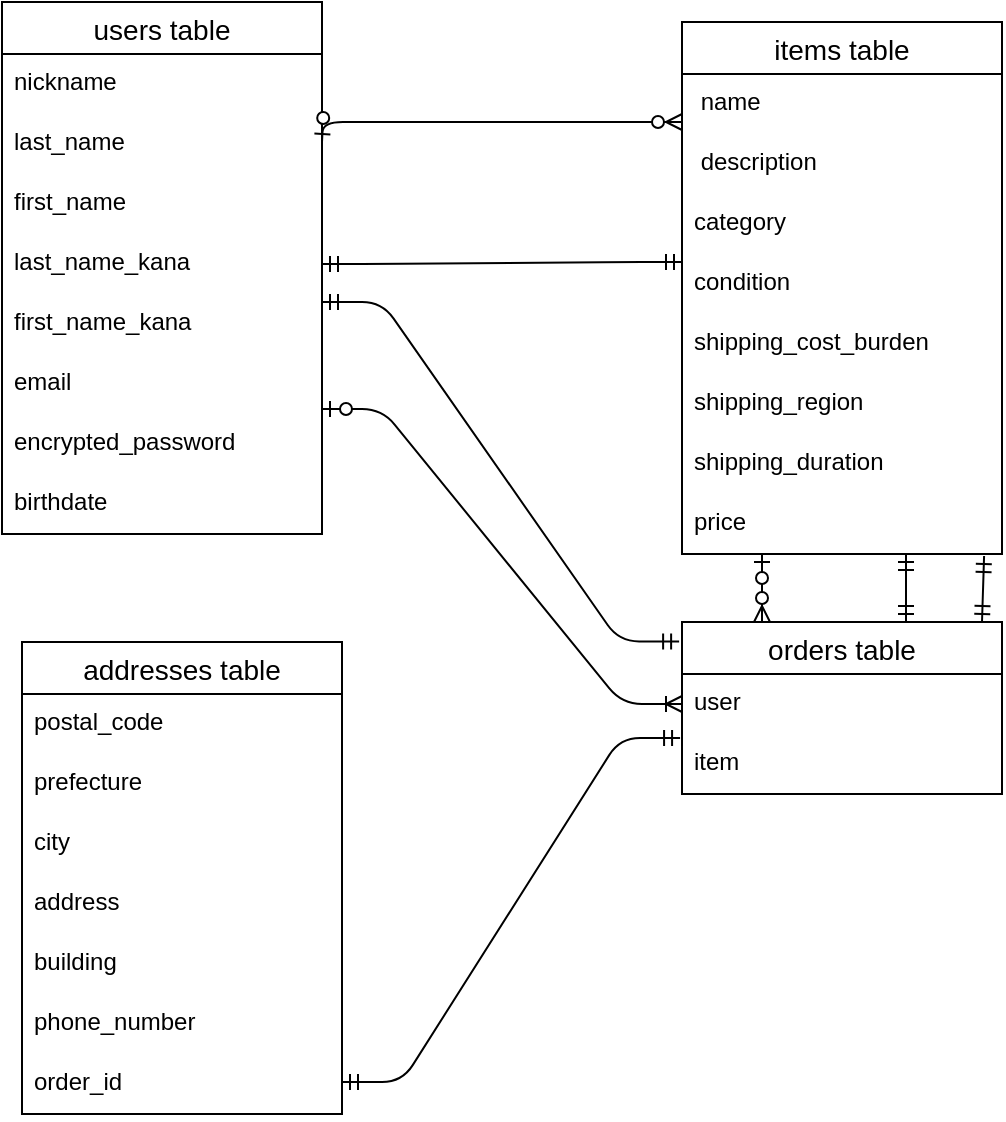 <mxfile>
    <diagram id="dpYPo-LbtjcWZowqyrXs" name="ページ1">
        <mxGraphModel dx="1997" dy="479" grid="1" gridSize="10" guides="1" tooltips="1" connect="1" arrows="1" fold="1" page="1" pageScale="1" pageWidth="827" pageHeight="1169" math="0" shadow="0">
            <root>
                <mxCell id="0"/>
                <mxCell id="1" parent="0"/>
                <mxCell id="73" value="users table" style="swimlane;fontStyle=0;childLayout=stackLayout;horizontal=1;startSize=26;horizontalStack=0;resizeParent=1;resizeParentMax=0;resizeLast=0;collapsible=1;marginBottom=0;align=center;fontSize=14;strokeColor=default;fillColor=none;" parent="1" vertex="1">
                    <mxGeometry x="-1560" y="140" width="160" height="266" as="geometry"/>
                </mxCell>
                <mxCell id="181" value="nickname " style="text;strokeColor=none;fillColor=none;spacingLeft=4;spacingRight=4;overflow=hidden;rotatable=0;points=[[0,0.5],[1,0.5]];portConstraint=eastwest;fontSize=12;" parent="73" vertex="1">
                    <mxGeometry y="26" width="160" height="30" as="geometry"/>
                </mxCell>
                <mxCell id="182" value="last_name" style="text;strokeColor=none;fillColor=none;spacingLeft=4;spacingRight=4;overflow=hidden;rotatable=0;points=[[0,0.5],[1,0.5]];portConstraint=eastwest;fontSize=12;" parent="73" vertex="1">
                    <mxGeometry y="56" width="160" height="30" as="geometry"/>
                </mxCell>
                <mxCell id="184" value="first_name" style="text;strokeColor=none;fillColor=none;spacingLeft=4;spacingRight=4;overflow=hidden;rotatable=0;points=[[0,0.5],[1,0.5]];portConstraint=eastwest;fontSize=12;" parent="73" vertex="1">
                    <mxGeometry y="86" width="160" height="30" as="geometry"/>
                </mxCell>
                <mxCell id="186" value="last_name_kana" style="text;strokeColor=none;fillColor=none;spacingLeft=4;spacingRight=4;overflow=hidden;rotatable=0;points=[[0,0.5],[1,0.5]];portConstraint=eastwest;fontSize=12;" parent="73" vertex="1">
                    <mxGeometry y="116" width="160" height="30" as="geometry"/>
                </mxCell>
                <mxCell id="185" value="first_name_kana" style="text;strokeColor=none;fillColor=none;spacingLeft=4;spacingRight=4;overflow=hidden;rotatable=0;points=[[0,0.5],[1,0.5]];portConstraint=eastwest;fontSize=12;" parent="73" vertex="1">
                    <mxGeometry y="146" width="160" height="30" as="geometry"/>
                </mxCell>
                <mxCell id="140" value="email " style="text;strokeColor=none;fillColor=none;spacingLeft=4;spacingRight=4;overflow=hidden;rotatable=0;points=[[0,0.5],[1,0.5]];portConstraint=eastwest;fontSize=12;" parent="73" vertex="1">
                    <mxGeometry y="176" width="160" height="30" as="geometry"/>
                </mxCell>
                <mxCell id="142" value="encrypted_password" style="text;strokeColor=none;fillColor=none;spacingLeft=4;spacingRight=4;overflow=hidden;rotatable=0;points=[[0,0.5],[1,0.5]];portConstraint=eastwest;fontSize=12;" parent="73" vertex="1">
                    <mxGeometry y="206" width="160" height="30" as="geometry"/>
                </mxCell>
                <mxCell id="141" value="birthdate " style="text;strokeColor=none;fillColor=none;spacingLeft=4;spacingRight=4;overflow=hidden;rotatable=0;points=[[0,0.5],[1,0.5]];portConstraint=eastwest;fontSize=12;" parent="73" vertex="1">
                    <mxGeometry y="236" width="160" height="30" as="geometry"/>
                </mxCell>
                <mxCell id="92" value="items table" style="swimlane;fontStyle=0;childLayout=stackLayout;horizontal=1;startSize=26;horizontalStack=0;resizeParent=1;resizeParentMax=0;resizeLast=0;collapsible=1;marginBottom=0;align=center;fontSize=14;strokeColor=default;fillColor=none;" parent="1" vertex="1">
                    <mxGeometry x="-1220" y="150" width="160" height="266" as="geometry"/>
                </mxCell>
                <mxCell id="94" value=" name&#10;&#10;" style="text;strokeColor=none;fillColor=none;spacingLeft=4;spacingRight=4;overflow=hidden;rotatable=0;points=[[0,0.5],[1,0.5]];portConstraint=eastwest;fontSize=12;" parent="92" vertex="1">
                    <mxGeometry y="26" width="160" height="30" as="geometry"/>
                </mxCell>
                <mxCell id="96" value=" description" style="text;strokeColor=none;fillColor=none;spacingLeft=4;spacingRight=4;overflow=hidden;rotatable=0;points=[[0,0.5],[1,0.5]];portConstraint=eastwest;fontSize=12;" parent="92" vertex="1">
                    <mxGeometry y="56" width="160" height="30" as="geometry"/>
                </mxCell>
                <mxCell id="145" value="category " style="text;strokeColor=none;fillColor=none;spacingLeft=4;spacingRight=4;overflow=hidden;rotatable=0;points=[[0,0.5],[1,0.5]];portConstraint=eastwest;fontSize=12;" parent="92" vertex="1">
                    <mxGeometry y="86" width="160" height="30" as="geometry"/>
                </mxCell>
                <mxCell id="147" value="condition" style="text;strokeColor=none;fillColor=none;spacingLeft=4;spacingRight=4;overflow=hidden;rotatable=0;points=[[0,0.5],[1,0.5]];portConstraint=eastwest;fontSize=12;" parent="92" vertex="1">
                    <mxGeometry y="116" width="160" height="30" as="geometry"/>
                </mxCell>
                <mxCell id="149" value="shipping_cost_burden " style="text;strokeColor=none;fillColor=none;spacingLeft=4;spacingRight=4;overflow=hidden;rotatable=0;points=[[0,0.5],[1,0.5]];portConstraint=eastwest;fontSize=12;" parent="92" vertex="1">
                    <mxGeometry y="146" width="160" height="30" as="geometry"/>
                </mxCell>
                <mxCell id="150" value="shipping_region " style="text;strokeColor=none;fillColor=none;spacingLeft=4;spacingRight=4;overflow=hidden;rotatable=0;points=[[0,0.5],[1,0.5]];portConstraint=eastwest;fontSize=12;" parent="92" vertex="1">
                    <mxGeometry y="176" width="160" height="30" as="geometry"/>
                </mxCell>
                <mxCell id="152" value="" style="fontSize=12;html=1;endArrow=ERzeroToMany;startArrow=ERzeroToOne;entryX=0.25;entryY=0;entryDx=0;entryDy=0;" parent="92" target="99" edge="1">
                    <mxGeometry width="100" height="100" relative="1" as="geometry">
                        <mxPoint x="40" y="266" as="sourcePoint"/>
                        <mxPoint x="140" y="166" as="targetPoint"/>
                    </mxGeometry>
                </mxCell>
                <mxCell id="151" value="shipping_duration" style="text;strokeColor=none;fillColor=none;spacingLeft=4;spacingRight=4;overflow=hidden;rotatable=0;points=[[0,0.5],[1,0.5]];portConstraint=eastwest;fontSize=12;" parent="92" vertex="1">
                    <mxGeometry y="206" width="160" height="30" as="geometry"/>
                </mxCell>
                <mxCell id="148" value="price " style="text;strokeColor=none;fillColor=none;spacingLeft=4;spacingRight=4;overflow=hidden;rotatable=0;points=[[0,0.5],[1,0.5]];portConstraint=eastwest;fontSize=12;" parent="92" vertex="1">
                    <mxGeometry y="236" width="160" height="30" as="geometry"/>
                </mxCell>
                <mxCell id="99" value="orders table" style="swimlane;fontStyle=0;childLayout=stackLayout;horizontal=1;startSize=26;horizontalStack=0;resizeParent=1;resizeParentMax=0;resizeLast=0;collapsible=1;marginBottom=0;align=center;fontSize=14;strokeColor=default;fillColor=none;" parent="1" vertex="1">
                    <mxGeometry x="-1220" y="450" width="160" height="86" as="geometry"/>
                </mxCell>
                <mxCell id="188" value="user" style="text;strokeColor=none;fillColor=none;spacingLeft=4;spacingRight=4;overflow=hidden;rotatable=0;points=[[0,0.5],[1,0.5]];portConstraint=eastwest;fontSize=12;" parent="99" vertex="1">
                    <mxGeometry y="26" width="160" height="30" as="geometry"/>
                </mxCell>
                <mxCell id="195" value="item" style="text;strokeColor=none;fillColor=none;spacingLeft=4;spacingRight=4;overflow=hidden;rotatable=0;points=[[0,0.5],[1,0.5]];portConstraint=eastwest;fontSize=12;" parent="99" vertex="1">
                    <mxGeometry y="56" width="160" height="30" as="geometry"/>
                </mxCell>
                <mxCell id="109" style="edgeStyle=none;html=1;exitX=1;exitY=0.5;exitDx=0;exitDy=0;entryX=0;entryY=0.5;entryDx=0;entryDy=0;strokeColor=none;" parent="1" target="96" edge="1">
                    <mxGeometry relative="1" as="geometry">
                        <mxPoint x="-1400" y="271" as="sourcePoint"/>
                    </mxGeometry>
                </mxCell>
                <mxCell id="118" value="" style="edgeStyle=orthogonalEdgeStyle;fontSize=12;html=1;endArrow=ERzeroToMany;startArrow=ERzeroToOne;entryX=0;entryY=0.8;entryDx=0;entryDy=0;entryPerimeter=0;" parent="1" target="94" edge="1">
                    <mxGeometry width="100" height="100" relative="1" as="geometry">
                        <mxPoint x="-1400" y="210" as="sourcePoint"/>
                        <mxPoint x="-1230" y="180" as="targetPoint"/>
                    </mxGeometry>
                </mxCell>
                <mxCell id="119" value="" style="edgeStyle=entityRelationEdgeStyle;fontSize=12;html=1;endArrow=ERoneToMany;startArrow=ERzeroToOne;entryX=0;entryY=0.5;entryDx=0;entryDy=0;" parent="1" target="188" edge="1">
                    <mxGeometry width="100" height="100" relative="1" as="geometry">
                        <mxPoint x="-1400" y="343.5" as="sourcePoint"/>
                        <mxPoint x="-1220" y="551" as="targetPoint"/>
                    </mxGeometry>
                </mxCell>
                <mxCell id="137" value="" style="edgeStyle=entityRelationEdgeStyle;fontSize=12;html=1;endArrow=ERmandOne;startArrow=ERmandOne;exitX=1;exitY=0.5;exitDx=0;exitDy=0;" parent="1" edge="1">
                    <mxGeometry width="100" height="100" relative="1" as="geometry">
                        <mxPoint x="-1400" y="271" as="sourcePoint"/>
                        <mxPoint x="-1220" y="270" as="targetPoint"/>
                    </mxGeometry>
                </mxCell>
                <mxCell id="138" value="" style="edgeStyle=entityRelationEdgeStyle;fontSize=12;html=1;endArrow=ERmandOne;startArrow=ERmandOne;entryX=-0.009;entryY=0.113;entryDx=0;entryDy=0;entryPerimeter=0;" parent="1" target="99" edge="1">
                    <mxGeometry width="100" height="100" relative="1" as="geometry">
                        <mxPoint x="-1400" y="290" as="sourcePoint"/>
                        <mxPoint x="-1300" y="190" as="targetPoint"/>
                    </mxGeometry>
                </mxCell>
                <mxCell id="170" value="addresses table" style="swimlane;fontStyle=0;childLayout=stackLayout;horizontal=1;startSize=26;horizontalStack=0;resizeParent=1;resizeParentMax=0;resizeLast=0;collapsible=1;marginBottom=0;align=center;fontSize=14;" parent="1" vertex="1">
                    <mxGeometry x="-1550" y="460" width="160" height="236" as="geometry"/>
                </mxCell>
                <mxCell id="174" value="postal_code" style="text;strokeColor=none;fillColor=none;spacingLeft=4;spacingRight=4;overflow=hidden;rotatable=0;points=[[0,0.5],[1,0.5]];portConstraint=eastwest;fontSize=12;" parent="170" vertex="1">
                    <mxGeometry y="26" width="160" height="30" as="geometry"/>
                </mxCell>
                <mxCell id="175" value="prefecture " style="text;strokeColor=none;fillColor=none;spacingLeft=4;spacingRight=4;overflow=hidden;rotatable=0;points=[[0,0.5],[1,0.5]];portConstraint=eastwest;fontSize=12;" parent="170" vertex="1">
                    <mxGeometry y="56" width="160" height="30" as="geometry"/>
                </mxCell>
                <mxCell id="176" value="city  " style="text;strokeColor=none;fillColor=none;spacingLeft=4;spacingRight=4;overflow=hidden;rotatable=0;points=[[0,0.5],[1,0.5]];portConstraint=eastwest;fontSize=12;" parent="170" vertex="1">
                    <mxGeometry y="86" width="160" height="30" as="geometry"/>
                </mxCell>
                <mxCell id="177" value=" address " style="text;strokeColor=none;fillColor=none;spacingLeft=4;spacingRight=4;overflow=hidden;rotatable=0;points=[[0,0.5],[1,0.5]];portConstraint=eastwest;fontSize=12;" parent="170" vertex="1">
                    <mxGeometry y="116" width="160" height="30" as="geometry"/>
                </mxCell>
                <mxCell id="178" value="building" style="text;strokeColor=none;fillColor=none;spacingLeft=4;spacingRight=4;overflow=hidden;rotatable=0;points=[[0,0.5],[1,0.5]];portConstraint=eastwest;fontSize=12;" parent="170" vertex="1">
                    <mxGeometry y="146" width="160" height="30" as="geometry"/>
                </mxCell>
                <mxCell id="191" value="phone_number" style="text;strokeColor=none;fillColor=none;spacingLeft=4;spacingRight=4;overflow=hidden;rotatable=0;points=[[0,0.5],[1,0.5]];portConstraint=eastwest;fontSize=12;" parent="170" vertex="1">
                    <mxGeometry y="176" width="160" height="30" as="geometry"/>
                </mxCell>
                <mxCell id="190" value="order_id  " style="text;strokeColor=none;fillColor=none;spacingLeft=4;spacingRight=4;overflow=hidden;rotatable=0;points=[[0,0.5],[1,0.5]];portConstraint=eastwest;fontSize=12;" parent="170" vertex="1">
                    <mxGeometry y="206" width="160" height="30" as="geometry"/>
                </mxCell>
                <mxCell id="180" value="" style="edgeStyle=entityRelationEdgeStyle;fontSize=12;html=1;endArrow=ERmandOne;startArrow=ERmandOne;entryX=-0.006;entryY=1.067;entryDx=0;entryDy=0;entryPerimeter=0;" parent="1" edge="1">
                    <mxGeometry width="100" height="100" relative="1" as="geometry">
                        <mxPoint x="-1390" y="680" as="sourcePoint"/>
                        <mxPoint x="-1220.96" y="508.01" as="targetPoint"/>
                    </mxGeometry>
                </mxCell>
                <mxCell id="194" value="" style="fontSize=12;html=1;endArrow=ERmandOne;startArrow=ERmandOne;exitX=0.7;exitY=1;exitDx=0;exitDy=0;exitPerimeter=0;entryX=0.7;entryY=0;entryDx=0;entryDy=0;entryPerimeter=0;" parent="1" edge="1" target="99" source="148">
                    <mxGeometry width="100" height="100" relative="1" as="geometry">
                        <mxPoint x="-1109" y="420" as="sourcePoint"/>
                        <mxPoint x="-1108" y="440" as="targetPoint"/>
                        <Array as="points"/>
                    </mxGeometry>
                </mxCell>
                <mxCell id="139" value="" style="fontSize=12;html=1;endArrow=ERmandOne;startArrow=ERmandOne;exitX=0.944;exitY=1.033;exitDx=0;exitDy=0;exitPerimeter=0;" parent="1" edge="1" source="148">
                    <mxGeometry width="100" height="100" relative="1" as="geometry">
                        <mxPoint x="-1070" y="420" as="sourcePoint"/>
                        <mxPoint x="-1070" y="450" as="targetPoint"/>
                    </mxGeometry>
                </mxCell>
            </root>
        </mxGraphModel>
    </diagram>
</mxfile>
